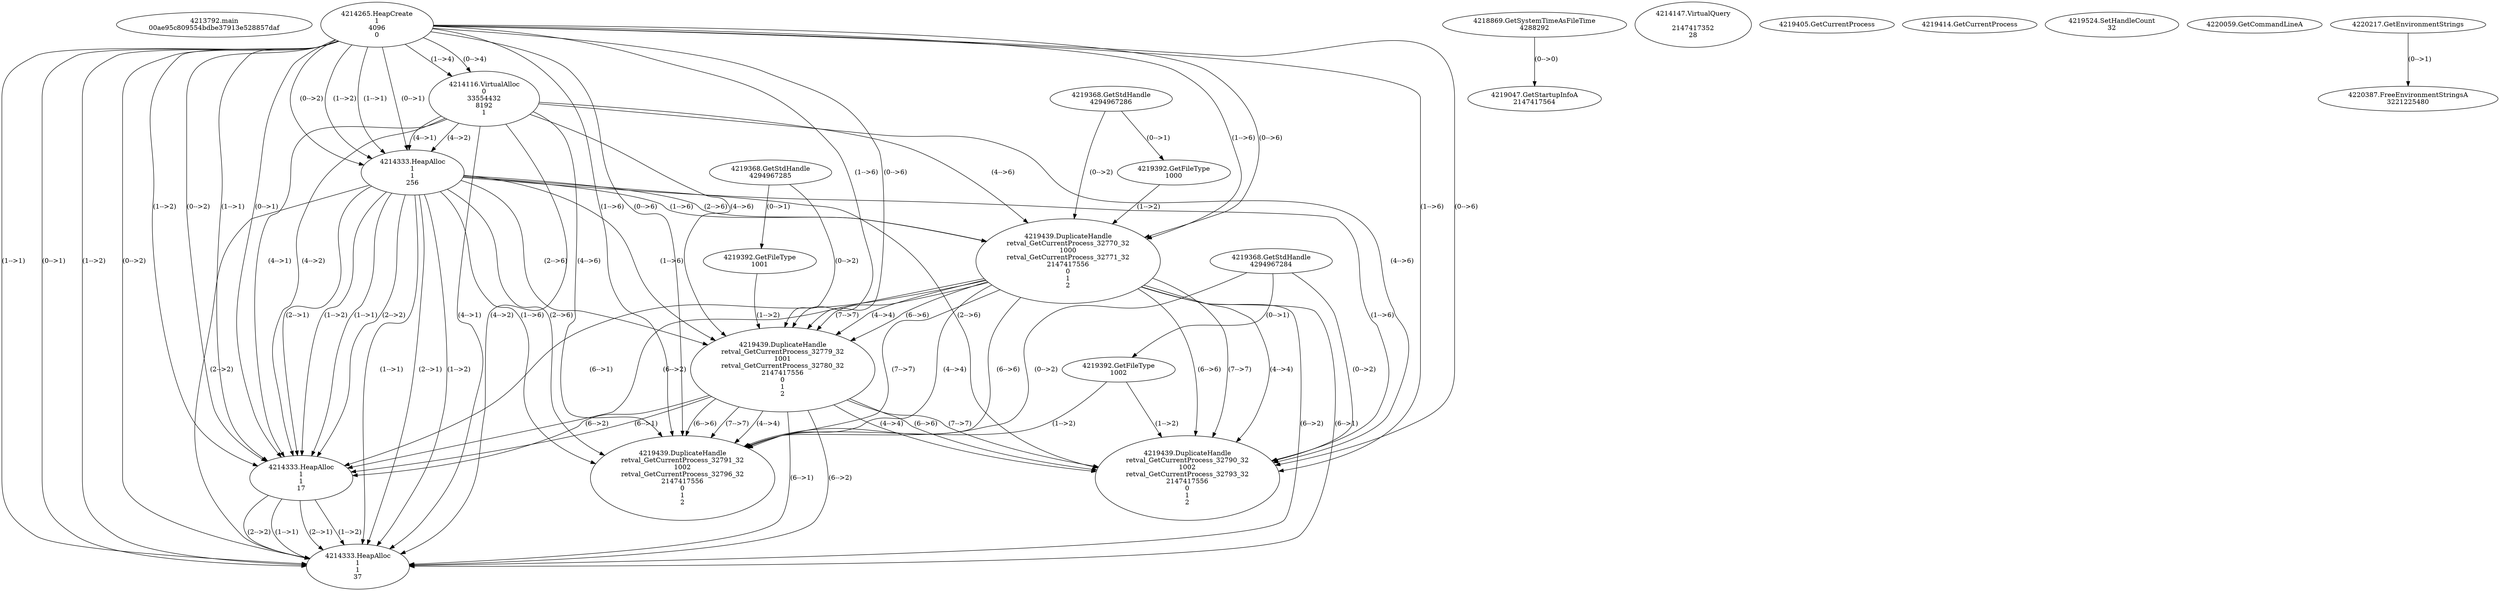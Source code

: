 // Global SCDG with merge call
digraph {
	0 [label="4213792.main
00ae95c809554bdbe37913e528857daf"]
	1 [label="4214265.HeapCreate
1
4096
0"]
	2 [label="4218869.GetSystemTimeAsFileTime
4288292"]
	3 [label="4214116.VirtualAlloc
0
33554432
8192
1"]
	1 -> 3 [label="(1-->4)"]
	1 -> 3 [label="(0-->4)"]
	4 [label="4214147.VirtualQuery

2147417352
28"]
	5 [label="4214333.HeapAlloc
1
1
256"]
	1 -> 5 [label="(1-->1)"]
	1 -> 5 [label="(0-->1)"]
	3 -> 5 [label="(4-->1)"]
	1 -> 5 [label="(1-->2)"]
	1 -> 5 [label="(0-->2)"]
	3 -> 5 [label="(4-->2)"]
	6 [label="4219047.GetStartupInfoA
2147417564"]
	2 -> 6 [label="(0-->0)"]
	7 [label="4219368.GetStdHandle
4294967286"]
	8 [label="4219392.GetFileType
1000"]
	7 -> 8 [label="(0-->1)"]
	9 [label="4219405.GetCurrentProcess
"]
	10 [label="4219414.GetCurrentProcess
"]
	11 [label="4219439.DuplicateHandle
retval_GetCurrentProcess_32770_32
1000
retval_GetCurrentProcess_32771_32
2147417556
0
1
2"]
	7 -> 11 [label="(0-->2)"]
	8 -> 11 [label="(1-->2)"]
	1 -> 11 [label="(1-->6)"]
	1 -> 11 [label="(0-->6)"]
	3 -> 11 [label="(4-->6)"]
	5 -> 11 [label="(1-->6)"]
	5 -> 11 [label="(2-->6)"]
	12 [label="4219368.GetStdHandle
4294967285"]
	13 [label="4219392.GetFileType
1001"]
	12 -> 13 [label="(0-->1)"]
	14 [label="4219439.DuplicateHandle
retval_GetCurrentProcess_32779_32
1001
retval_GetCurrentProcess_32780_32
2147417556
0
1
2"]
	12 -> 14 [label="(0-->2)"]
	13 -> 14 [label="(1-->2)"]
	11 -> 14 [label="(4-->4)"]
	1 -> 14 [label="(1-->6)"]
	1 -> 14 [label="(0-->6)"]
	3 -> 14 [label="(4-->6)"]
	5 -> 14 [label="(1-->6)"]
	5 -> 14 [label="(2-->6)"]
	11 -> 14 [label="(6-->6)"]
	11 -> 14 [label="(7-->7)"]
	15 [label="4219368.GetStdHandle
4294967284"]
	16 [label="4219392.GetFileType
1002"]
	15 -> 16 [label="(0-->1)"]
	17 [label="4219524.SetHandleCount
32"]
	18 [label="4220059.GetCommandLineA
"]
	19 [label="4214333.HeapAlloc
1
1
17"]
	1 -> 19 [label="(1-->1)"]
	1 -> 19 [label="(0-->1)"]
	3 -> 19 [label="(4-->1)"]
	5 -> 19 [label="(1-->1)"]
	5 -> 19 [label="(2-->1)"]
	11 -> 19 [label="(6-->1)"]
	14 -> 19 [label="(6-->1)"]
	1 -> 19 [label="(1-->2)"]
	1 -> 19 [label="(0-->2)"]
	3 -> 19 [label="(4-->2)"]
	5 -> 19 [label="(1-->2)"]
	5 -> 19 [label="(2-->2)"]
	11 -> 19 [label="(6-->2)"]
	14 -> 19 [label="(6-->2)"]
	20 [label="4220217.GetEnvironmentStrings
"]
	21 [label="4214333.HeapAlloc
1
1
37"]
	1 -> 21 [label="(1-->1)"]
	1 -> 21 [label="(0-->1)"]
	3 -> 21 [label="(4-->1)"]
	5 -> 21 [label="(1-->1)"]
	5 -> 21 [label="(2-->1)"]
	11 -> 21 [label="(6-->1)"]
	14 -> 21 [label="(6-->1)"]
	19 -> 21 [label="(1-->1)"]
	19 -> 21 [label="(2-->1)"]
	1 -> 21 [label="(1-->2)"]
	1 -> 21 [label="(0-->2)"]
	3 -> 21 [label="(4-->2)"]
	5 -> 21 [label="(1-->2)"]
	5 -> 21 [label="(2-->2)"]
	11 -> 21 [label="(6-->2)"]
	14 -> 21 [label="(6-->2)"]
	19 -> 21 [label="(1-->2)"]
	19 -> 21 [label="(2-->2)"]
	22 [label="4220387.FreeEnvironmentStringsA
3221225480"]
	20 -> 22 [label="(0-->1)"]
	23 [label="4219439.DuplicateHandle
retval_GetCurrentProcess_32790_32
1002
retval_GetCurrentProcess_32793_32
2147417556
0
1
2"]
	15 -> 23 [label="(0-->2)"]
	16 -> 23 [label="(1-->2)"]
	11 -> 23 [label="(4-->4)"]
	14 -> 23 [label="(4-->4)"]
	1 -> 23 [label="(1-->6)"]
	1 -> 23 [label="(0-->6)"]
	3 -> 23 [label="(4-->6)"]
	5 -> 23 [label="(1-->6)"]
	5 -> 23 [label="(2-->6)"]
	11 -> 23 [label="(6-->6)"]
	14 -> 23 [label="(6-->6)"]
	11 -> 23 [label="(7-->7)"]
	14 -> 23 [label="(7-->7)"]
	24 [label="4219439.DuplicateHandle
retval_GetCurrentProcess_32791_32
1002
retval_GetCurrentProcess_32796_32
2147417556
0
1
2"]
	15 -> 24 [label="(0-->2)"]
	16 -> 24 [label="(1-->2)"]
	11 -> 24 [label="(4-->4)"]
	14 -> 24 [label="(4-->4)"]
	1 -> 24 [label="(1-->6)"]
	1 -> 24 [label="(0-->6)"]
	3 -> 24 [label="(4-->6)"]
	5 -> 24 [label="(1-->6)"]
	5 -> 24 [label="(2-->6)"]
	11 -> 24 [label="(6-->6)"]
	14 -> 24 [label="(6-->6)"]
	11 -> 24 [label="(7-->7)"]
	14 -> 24 [label="(7-->7)"]
}
